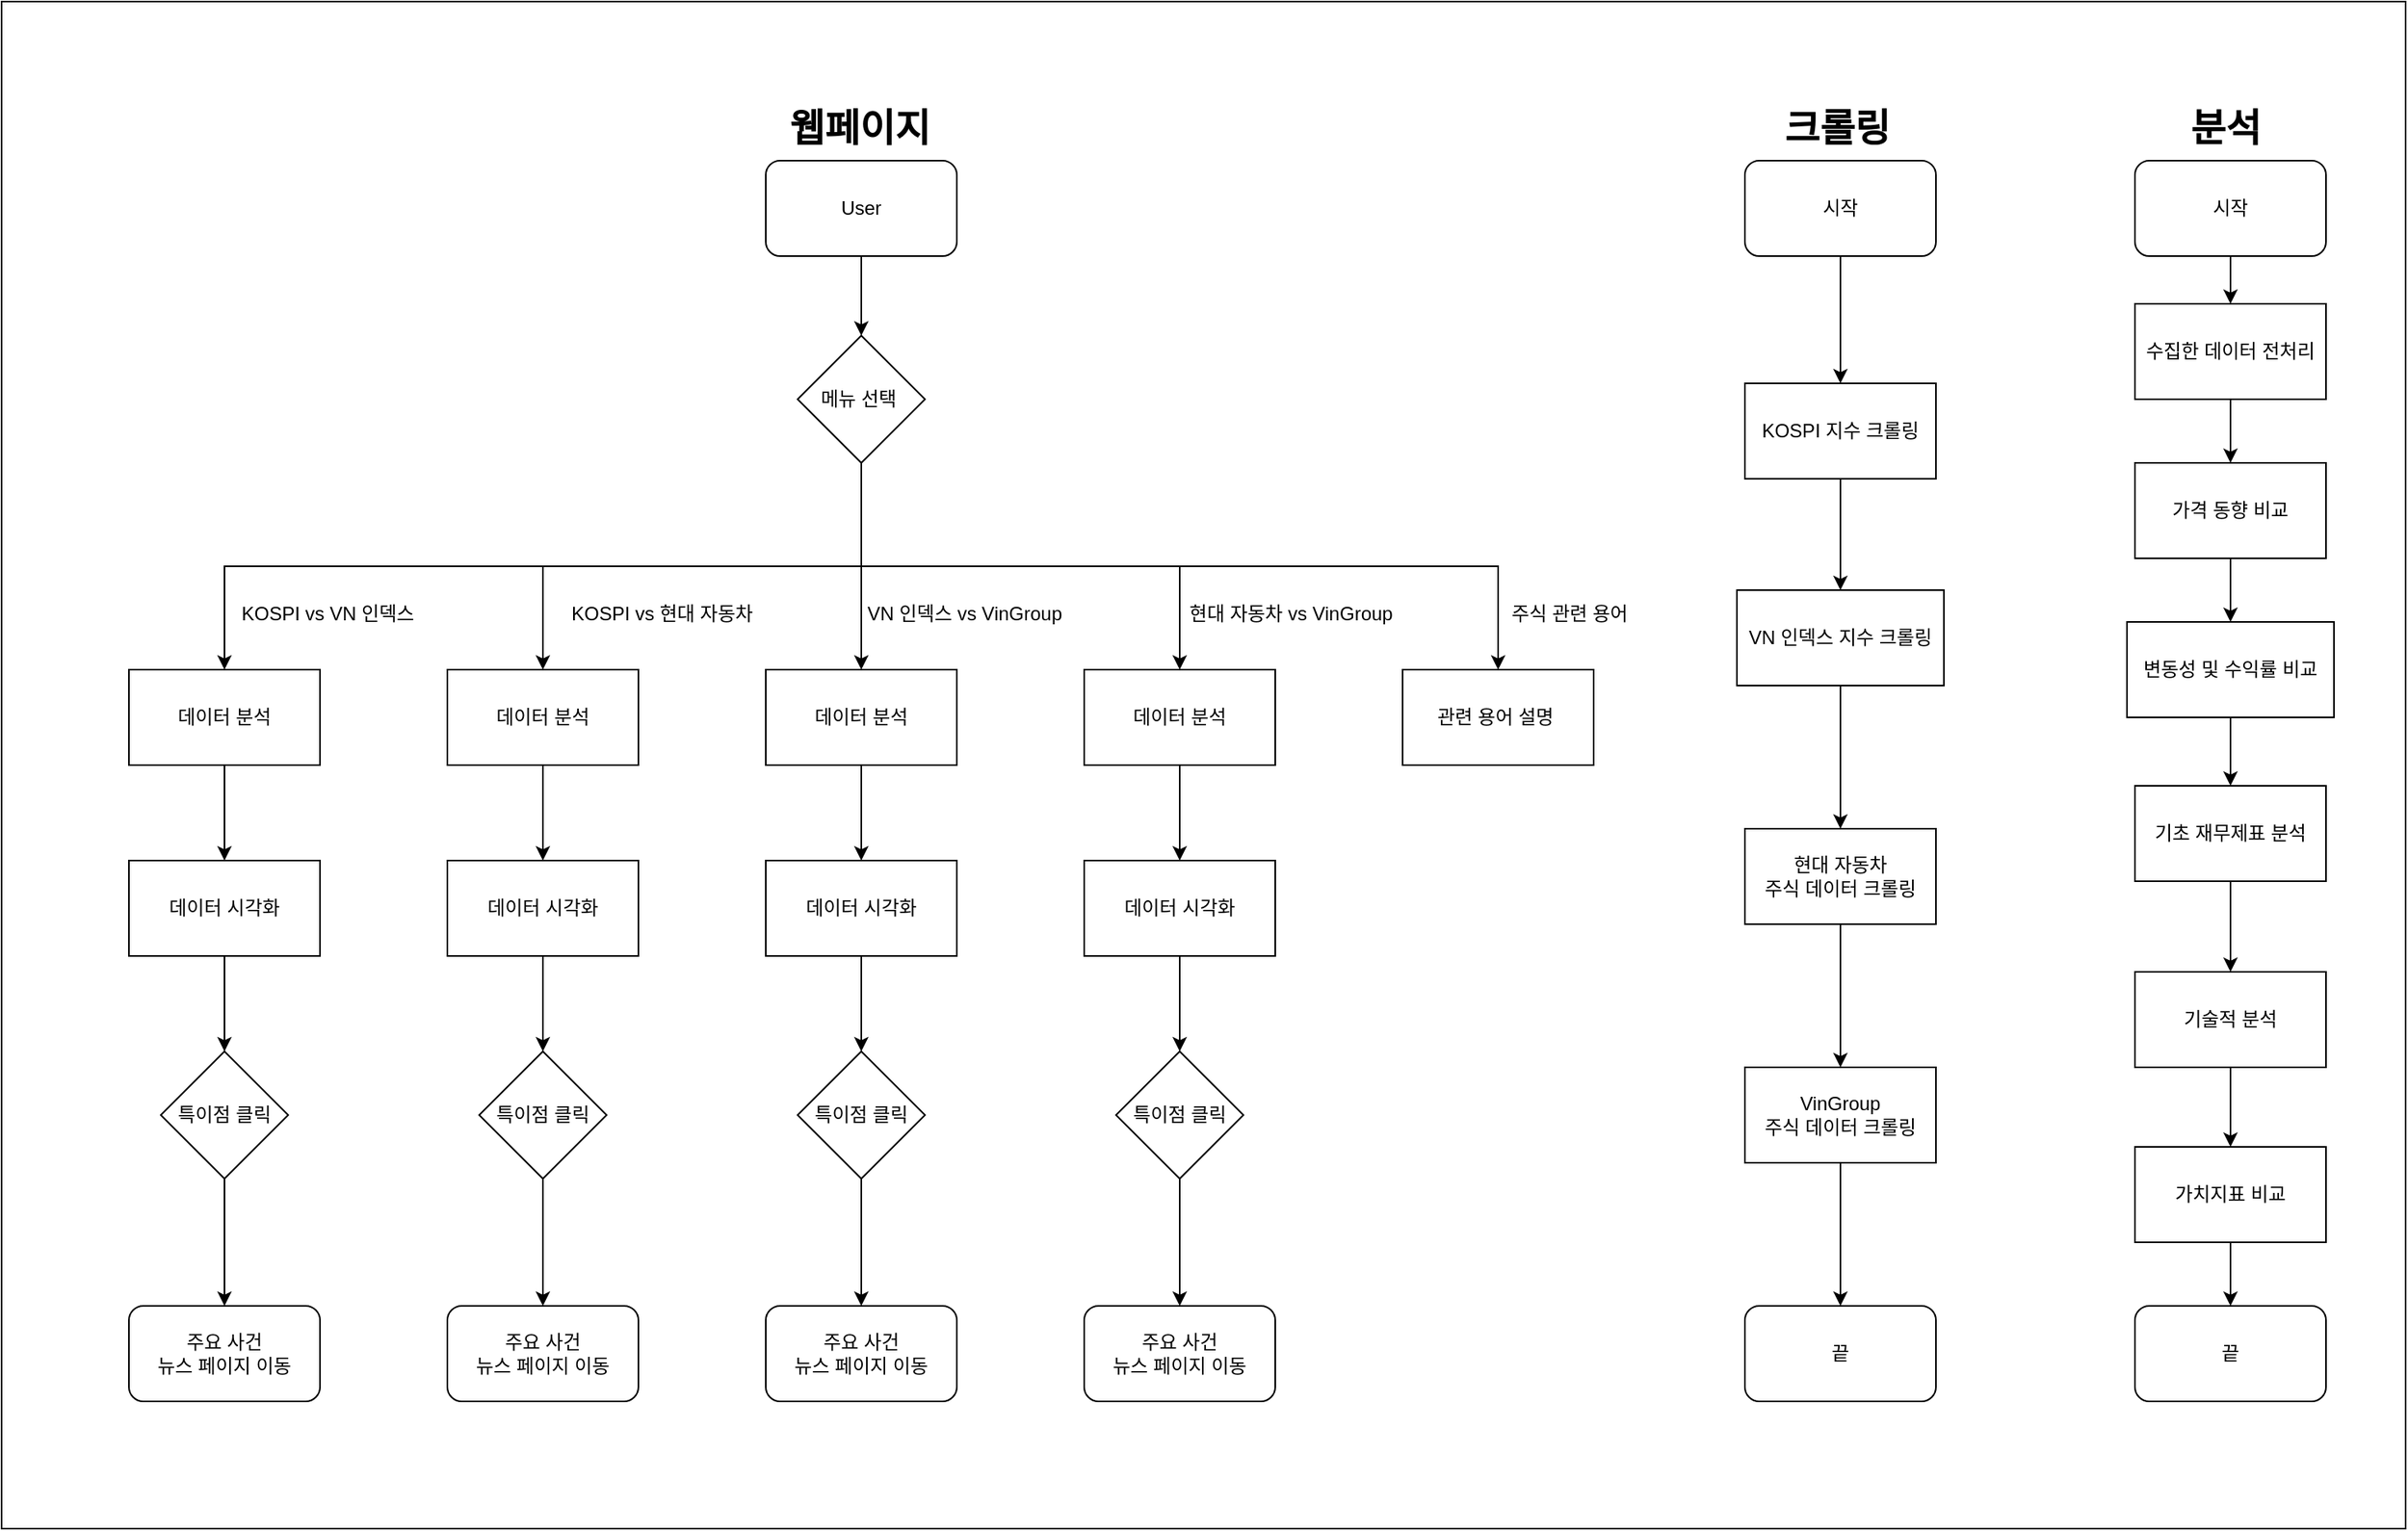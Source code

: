 <mxfile version="22.0.0" type="device">
  <diagram name="페이지-1" id="g54gzCtA1ma4HryOJT2_">
    <mxGraphModel dx="1290" dy="3842" grid="1" gridSize="10" guides="1" tooltips="1" connect="1" arrows="1" fold="1" page="1" pageScale="1" pageWidth="1169" pageHeight="827" math="0" shadow="0">
      <root>
        <mxCell id="0" />
        <mxCell id="1" parent="0" />
        <mxCell id="TIdGCy9vIDMMxU7cxqb9-118" value="" style="rounded=0;whiteSpace=wrap;html=1;" parent="1" vertex="1">
          <mxGeometry x="460" y="-2790" width="1510" height="960" as="geometry" />
        </mxCell>
        <mxCell id="TIdGCy9vIDMMxU7cxqb9-119" style="edgeStyle=orthogonalEdgeStyle;rounded=0;orthogonalLoop=1;jettySize=auto;html=1;exitX=0.5;exitY=1;exitDx=0;exitDy=0;entryX=0.5;entryY=0;entryDx=0;entryDy=0;" parent="1" source="TIdGCy9vIDMMxU7cxqb9-120" target="TIdGCy9vIDMMxU7cxqb9-126" edge="1">
          <mxGeometry relative="1" as="geometry" />
        </mxCell>
        <mxCell id="TIdGCy9vIDMMxU7cxqb9-120" value="User" style="rounded=1;whiteSpace=wrap;html=1;" parent="1" vertex="1">
          <mxGeometry x="940" y="-2690" width="120" height="60" as="geometry" />
        </mxCell>
        <mxCell id="TIdGCy9vIDMMxU7cxqb9-121" style="edgeStyle=orthogonalEdgeStyle;rounded=0;orthogonalLoop=1;jettySize=auto;html=1;exitX=0.5;exitY=1;exitDx=0;exitDy=0;entryX=0.5;entryY=0;entryDx=0;entryDy=0;" parent="1" source="TIdGCy9vIDMMxU7cxqb9-126" target="TIdGCy9vIDMMxU7cxqb9-128" edge="1">
          <mxGeometry relative="1" as="geometry" />
        </mxCell>
        <mxCell id="TIdGCy9vIDMMxU7cxqb9-122" style="edgeStyle=orthogonalEdgeStyle;rounded=0;orthogonalLoop=1;jettySize=auto;html=1;exitX=0.5;exitY=1;exitDx=0;exitDy=0;entryX=0.5;entryY=0;entryDx=0;entryDy=0;" parent="1" source="TIdGCy9vIDMMxU7cxqb9-126" target="TIdGCy9vIDMMxU7cxqb9-130" edge="1">
          <mxGeometry relative="1" as="geometry" />
        </mxCell>
        <mxCell id="TIdGCy9vIDMMxU7cxqb9-123" style="edgeStyle=orthogonalEdgeStyle;rounded=0;orthogonalLoop=1;jettySize=auto;html=1;exitX=0.5;exitY=1;exitDx=0;exitDy=0;entryX=0.5;entryY=0;entryDx=0;entryDy=0;" parent="1" source="TIdGCy9vIDMMxU7cxqb9-126" target="TIdGCy9vIDMMxU7cxqb9-132" edge="1">
          <mxGeometry relative="1" as="geometry" />
        </mxCell>
        <mxCell id="TIdGCy9vIDMMxU7cxqb9-124" style="edgeStyle=orthogonalEdgeStyle;rounded=0;orthogonalLoop=1;jettySize=auto;html=1;exitX=0.5;exitY=1;exitDx=0;exitDy=0;entryX=0.5;entryY=0;entryDx=0;entryDy=0;" parent="1" source="TIdGCy9vIDMMxU7cxqb9-126" target="TIdGCy9vIDMMxU7cxqb9-134" edge="1">
          <mxGeometry relative="1" as="geometry" />
        </mxCell>
        <mxCell id="TIdGCy9vIDMMxU7cxqb9-125" style="edgeStyle=orthogonalEdgeStyle;rounded=0;orthogonalLoop=1;jettySize=auto;html=1;exitX=0.5;exitY=1;exitDx=0;exitDy=0;entryX=0.5;entryY=0;entryDx=0;entryDy=0;" parent="1" source="TIdGCy9vIDMMxU7cxqb9-126" target="TIdGCy9vIDMMxU7cxqb9-135" edge="1">
          <mxGeometry relative="1" as="geometry" />
        </mxCell>
        <mxCell id="TIdGCy9vIDMMxU7cxqb9-126" value="메뉴 선택&amp;nbsp;" style="rhombus;whiteSpace=wrap;html=1;" parent="1" vertex="1">
          <mxGeometry x="960" y="-2580" width="80" height="80" as="geometry" />
        </mxCell>
        <mxCell id="TIdGCy9vIDMMxU7cxqb9-127" style="edgeStyle=orthogonalEdgeStyle;rounded=0;orthogonalLoop=1;jettySize=auto;html=1;exitX=0.5;exitY=1;exitDx=0;exitDy=0;entryX=0.5;entryY=0;entryDx=0;entryDy=0;" parent="1" source="TIdGCy9vIDMMxU7cxqb9-128" target="TIdGCy9vIDMMxU7cxqb9-137" edge="1">
          <mxGeometry relative="1" as="geometry" />
        </mxCell>
        <mxCell id="TIdGCy9vIDMMxU7cxqb9-128" value="데이터 분석" style="rounded=0;whiteSpace=wrap;html=1;" parent="1" vertex="1">
          <mxGeometry x="540" y="-2370" width="120" height="60" as="geometry" />
        </mxCell>
        <mxCell id="TIdGCy9vIDMMxU7cxqb9-129" style="edgeStyle=orthogonalEdgeStyle;rounded=0;orthogonalLoop=1;jettySize=auto;html=1;exitX=0.5;exitY=1;exitDx=0;exitDy=0;entryX=0.5;entryY=0;entryDx=0;entryDy=0;" parent="1" source="TIdGCy9vIDMMxU7cxqb9-130" target="TIdGCy9vIDMMxU7cxqb9-139" edge="1">
          <mxGeometry relative="1" as="geometry" />
        </mxCell>
        <mxCell id="TIdGCy9vIDMMxU7cxqb9-130" value="데이터 분석" style="rounded=0;whiteSpace=wrap;html=1;" parent="1" vertex="1">
          <mxGeometry x="740" y="-2370" width="120" height="60" as="geometry" />
        </mxCell>
        <mxCell id="TIdGCy9vIDMMxU7cxqb9-131" style="edgeStyle=orthogonalEdgeStyle;rounded=0;orthogonalLoop=1;jettySize=auto;html=1;exitX=0.5;exitY=1;exitDx=0;exitDy=0;entryX=0.5;entryY=0;entryDx=0;entryDy=0;" parent="1" source="TIdGCy9vIDMMxU7cxqb9-132" target="TIdGCy9vIDMMxU7cxqb9-141" edge="1">
          <mxGeometry relative="1" as="geometry" />
        </mxCell>
        <mxCell id="TIdGCy9vIDMMxU7cxqb9-132" value="데이터 분석" style="rounded=0;whiteSpace=wrap;html=1;" parent="1" vertex="1">
          <mxGeometry x="940" y="-2370" width="120" height="60" as="geometry" />
        </mxCell>
        <mxCell id="TIdGCy9vIDMMxU7cxqb9-133" style="edgeStyle=orthogonalEdgeStyle;rounded=0;orthogonalLoop=1;jettySize=auto;html=1;exitX=0.5;exitY=1;exitDx=0;exitDy=0;entryX=0.5;entryY=0;entryDx=0;entryDy=0;" parent="1" source="TIdGCy9vIDMMxU7cxqb9-134" target="TIdGCy9vIDMMxU7cxqb9-143" edge="1">
          <mxGeometry relative="1" as="geometry" />
        </mxCell>
        <mxCell id="TIdGCy9vIDMMxU7cxqb9-134" value="데이터 분석" style="rounded=0;whiteSpace=wrap;html=1;" parent="1" vertex="1">
          <mxGeometry x="1140" y="-2370" width="120" height="60" as="geometry" />
        </mxCell>
        <mxCell id="TIdGCy9vIDMMxU7cxqb9-135" value="관련 용어 설명&amp;nbsp;" style="rounded=0;whiteSpace=wrap;html=1;" parent="1" vertex="1">
          <mxGeometry x="1340" y="-2370" width="120" height="60" as="geometry" />
        </mxCell>
        <mxCell id="TIdGCy9vIDMMxU7cxqb9-136" style="edgeStyle=orthogonalEdgeStyle;rounded=0;orthogonalLoop=1;jettySize=auto;html=1;exitX=0.5;exitY=1;exitDx=0;exitDy=0;entryX=0.5;entryY=0;entryDx=0;entryDy=0;" parent="1" source="TIdGCy9vIDMMxU7cxqb9-137" target="TIdGCy9vIDMMxU7cxqb9-145" edge="1">
          <mxGeometry relative="1" as="geometry" />
        </mxCell>
        <mxCell id="TIdGCy9vIDMMxU7cxqb9-137" value="데이터 시각화" style="rounded=0;whiteSpace=wrap;html=1;" parent="1" vertex="1">
          <mxGeometry x="540" y="-2250" width="120" height="60" as="geometry" />
        </mxCell>
        <mxCell id="TIdGCy9vIDMMxU7cxqb9-138" style="edgeStyle=orthogonalEdgeStyle;rounded=0;orthogonalLoop=1;jettySize=auto;html=1;exitX=0.5;exitY=1;exitDx=0;exitDy=0;entryX=0.5;entryY=0;entryDx=0;entryDy=0;" parent="1" source="TIdGCy9vIDMMxU7cxqb9-139" target="TIdGCy9vIDMMxU7cxqb9-147" edge="1">
          <mxGeometry relative="1" as="geometry" />
        </mxCell>
        <mxCell id="TIdGCy9vIDMMxU7cxqb9-139" value="데이터 시각화" style="rounded=0;whiteSpace=wrap;html=1;" parent="1" vertex="1">
          <mxGeometry x="740" y="-2250" width="120" height="60" as="geometry" />
        </mxCell>
        <mxCell id="TIdGCy9vIDMMxU7cxqb9-140" style="edgeStyle=orthogonalEdgeStyle;rounded=0;orthogonalLoop=1;jettySize=auto;html=1;exitX=0.5;exitY=1;exitDx=0;exitDy=0;entryX=0.5;entryY=0;entryDx=0;entryDy=0;" parent="1" source="TIdGCy9vIDMMxU7cxqb9-141" target="TIdGCy9vIDMMxU7cxqb9-149" edge="1">
          <mxGeometry relative="1" as="geometry" />
        </mxCell>
        <mxCell id="TIdGCy9vIDMMxU7cxqb9-141" value="데이터 시각화" style="rounded=0;whiteSpace=wrap;html=1;" parent="1" vertex="1">
          <mxGeometry x="940" y="-2250" width="120" height="60" as="geometry" />
        </mxCell>
        <mxCell id="TIdGCy9vIDMMxU7cxqb9-142" style="edgeStyle=orthogonalEdgeStyle;rounded=0;orthogonalLoop=1;jettySize=auto;html=1;exitX=0.5;exitY=1;exitDx=0;exitDy=0;entryX=0.5;entryY=0;entryDx=0;entryDy=0;" parent="1" source="TIdGCy9vIDMMxU7cxqb9-143" target="TIdGCy9vIDMMxU7cxqb9-151" edge="1">
          <mxGeometry relative="1" as="geometry" />
        </mxCell>
        <mxCell id="TIdGCy9vIDMMxU7cxqb9-143" value="데이터 시각화" style="rounded=0;whiteSpace=wrap;html=1;" parent="1" vertex="1">
          <mxGeometry x="1140" y="-2250" width="120" height="60" as="geometry" />
        </mxCell>
        <mxCell id="TIdGCy9vIDMMxU7cxqb9-144" style="edgeStyle=orthogonalEdgeStyle;rounded=0;orthogonalLoop=1;jettySize=auto;html=1;exitX=0.5;exitY=1;exitDx=0;exitDy=0;entryX=0.5;entryY=0;entryDx=0;entryDy=0;" parent="1" source="TIdGCy9vIDMMxU7cxqb9-145" target="TIdGCy9vIDMMxU7cxqb9-152" edge="1">
          <mxGeometry relative="1" as="geometry" />
        </mxCell>
        <mxCell id="TIdGCy9vIDMMxU7cxqb9-145" value="특이점 클릭" style="rhombus;whiteSpace=wrap;html=1;" parent="1" vertex="1">
          <mxGeometry x="560" y="-2130" width="80" height="80" as="geometry" />
        </mxCell>
        <mxCell id="TIdGCy9vIDMMxU7cxqb9-146" style="edgeStyle=orthogonalEdgeStyle;rounded=0;orthogonalLoop=1;jettySize=auto;html=1;exitX=0.5;exitY=1;exitDx=0;exitDy=0;entryX=0.5;entryY=0;entryDx=0;entryDy=0;" parent="1" source="TIdGCy9vIDMMxU7cxqb9-147" target="TIdGCy9vIDMMxU7cxqb9-153" edge="1">
          <mxGeometry relative="1" as="geometry" />
        </mxCell>
        <mxCell id="TIdGCy9vIDMMxU7cxqb9-147" value="특이점 클릭" style="rhombus;whiteSpace=wrap;html=1;" parent="1" vertex="1">
          <mxGeometry x="760" y="-2130" width="80" height="80" as="geometry" />
        </mxCell>
        <mxCell id="TIdGCy9vIDMMxU7cxqb9-148" style="edgeStyle=orthogonalEdgeStyle;rounded=0;orthogonalLoop=1;jettySize=auto;html=1;exitX=0.5;exitY=1;exitDx=0;exitDy=0;entryX=0.5;entryY=0;entryDx=0;entryDy=0;" parent="1" source="TIdGCy9vIDMMxU7cxqb9-149" target="TIdGCy9vIDMMxU7cxqb9-154" edge="1">
          <mxGeometry relative="1" as="geometry" />
        </mxCell>
        <mxCell id="TIdGCy9vIDMMxU7cxqb9-149" value="특이점 클릭" style="rhombus;whiteSpace=wrap;html=1;" parent="1" vertex="1">
          <mxGeometry x="960" y="-2130" width="80" height="80" as="geometry" />
        </mxCell>
        <mxCell id="TIdGCy9vIDMMxU7cxqb9-150" style="edgeStyle=orthogonalEdgeStyle;rounded=0;orthogonalLoop=1;jettySize=auto;html=1;exitX=0.5;exitY=1;exitDx=0;exitDy=0;entryX=0.5;entryY=0;entryDx=0;entryDy=0;" parent="1" source="TIdGCy9vIDMMxU7cxqb9-151" target="TIdGCy9vIDMMxU7cxqb9-155" edge="1">
          <mxGeometry relative="1" as="geometry" />
        </mxCell>
        <mxCell id="TIdGCy9vIDMMxU7cxqb9-151" value="특이점 클릭" style="rhombus;whiteSpace=wrap;html=1;" parent="1" vertex="1">
          <mxGeometry x="1160" y="-2130" width="80" height="80" as="geometry" />
        </mxCell>
        <mxCell id="TIdGCy9vIDMMxU7cxqb9-152" value="주요 사건 &lt;br&gt;뉴스 페이지 이동" style="rounded=1;whiteSpace=wrap;html=1;" parent="1" vertex="1">
          <mxGeometry x="540" y="-1970" width="120" height="60" as="geometry" />
        </mxCell>
        <mxCell id="TIdGCy9vIDMMxU7cxqb9-153" value="주요 사건 &lt;br&gt;뉴스 페이지 이동" style="rounded=1;whiteSpace=wrap;html=1;" parent="1" vertex="1">
          <mxGeometry x="740" y="-1970" width="120" height="60" as="geometry" />
        </mxCell>
        <mxCell id="TIdGCy9vIDMMxU7cxqb9-154" value="주요 사건 &lt;br&gt;뉴스 페이지 이동" style="rounded=1;whiteSpace=wrap;html=1;" parent="1" vertex="1">
          <mxGeometry x="940" y="-1970" width="120" height="60" as="geometry" />
        </mxCell>
        <mxCell id="TIdGCy9vIDMMxU7cxqb9-155" value="주요 사건 &lt;br&gt;뉴스 페이지 이동" style="rounded=1;whiteSpace=wrap;html=1;" parent="1" vertex="1">
          <mxGeometry x="1140" y="-1970" width="120" height="60" as="geometry" />
        </mxCell>
        <mxCell id="TIdGCy9vIDMMxU7cxqb9-156" style="edgeStyle=orthogonalEdgeStyle;rounded=0;orthogonalLoop=1;jettySize=auto;html=1;exitX=0.5;exitY=1;exitDx=0;exitDy=0;entryX=0.5;entryY=0;entryDx=0;entryDy=0;" parent="1" source="TIdGCy9vIDMMxU7cxqb9-157" target="TIdGCy9vIDMMxU7cxqb9-159" edge="1">
          <mxGeometry relative="1" as="geometry" />
        </mxCell>
        <mxCell id="TIdGCy9vIDMMxU7cxqb9-157" value="시작" style="rounded=1;whiteSpace=wrap;html=1;" parent="1" vertex="1">
          <mxGeometry x="1555" y="-2690" width="120" height="60" as="geometry" />
        </mxCell>
        <mxCell id="TIdGCy9vIDMMxU7cxqb9-158" style="edgeStyle=orthogonalEdgeStyle;rounded=0;orthogonalLoop=1;jettySize=auto;html=1;exitX=0.5;exitY=1;exitDx=0;exitDy=0;entryX=0.5;entryY=0;entryDx=0;entryDy=0;" parent="1" source="TIdGCy9vIDMMxU7cxqb9-159" target="TIdGCy9vIDMMxU7cxqb9-161" edge="1">
          <mxGeometry relative="1" as="geometry" />
        </mxCell>
        <mxCell id="TIdGCy9vIDMMxU7cxqb9-159" value="KOSPI 지수 크롤링" style="rounded=0;whiteSpace=wrap;html=1;" parent="1" vertex="1">
          <mxGeometry x="1555" y="-2550" width="120" height="60" as="geometry" />
        </mxCell>
        <mxCell id="TIdGCy9vIDMMxU7cxqb9-160" style="edgeStyle=orthogonalEdgeStyle;rounded=0;orthogonalLoop=1;jettySize=auto;html=1;exitX=0.5;exitY=1;exitDx=0;exitDy=0;entryX=0.5;entryY=0;entryDx=0;entryDy=0;" parent="1" source="TIdGCy9vIDMMxU7cxqb9-161" target="TIdGCy9vIDMMxU7cxqb9-163" edge="1">
          <mxGeometry relative="1" as="geometry" />
        </mxCell>
        <mxCell id="TIdGCy9vIDMMxU7cxqb9-161" value="VN 인덱스 지수 크롤링" style="rounded=0;whiteSpace=wrap;html=1;" parent="1" vertex="1">
          <mxGeometry x="1550" y="-2420" width="130" height="60" as="geometry" />
        </mxCell>
        <mxCell id="TIdGCy9vIDMMxU7cxqb9-162" style="edgeStyle=orthogonalEdgeStyle;rounded=0;orthogonalLoop=1;jettySize=auto;html=1;exitX=0.5;exitY=1;exitDx=0;exitDy=0;entryX=0.5;entryY=0;entryDx=0;entryDy=0;" parent="1" source="TIdGCy9vIDMMxU7cxqb9-163" target="TIdGCy9vIDMMxU7cxqb9-165" edge="1">
          <mxGeometry relative="1" as="geometry" />
        </mxCell>
        <mxCell id="TIdGCy9vIDMMxU7cxqb9-163" value="현대 자동차 &lt;br&gt;주식 데이터 크롤링" style="rounded=0;whiteSpace=wrap;html=1;" parent="1" vertex="1">
          <mxGeometry x="1555" y="-2270" width="120" height="60" as="geometry" />
        </mxCell>
        <mxCell id="TIdGCy9vIDMMxU7cxqb9-164" style="edgeStyle=orthogonalEdgeStyle;rounded=0;orthogonalLoop=1;jettySize=auto;html=1;exitX=0.5;exitY=1;exitDx=0;exitDy=0;entryX=0.5;entryY=0;entryDx=0;entryDy=0;" parent="1" source="TIdGCy9vIDMMxU7cxqb9-165" target="TIdGCy9vIDMMxU7cxqb9-171" edge="1">
          <mxGeometry relative="1" as="geometry" />
        </mxCell>
        <mxCell id="TIdGCy9vIDMMxU7cxqb9-165" value="VinGroup &lt;br&gt;주식 데이터 크롤링" style="rounded=0;whiteSpace=wrap;html=1;" parent="1" vertex="1">
          <mxGeometry x="1555" y="-2120" width="120" height="60" as="geometry" />
        </mxCell>
        <mxCell id="TIdGCy9vIDMMxU7cxqb9-166" value="KOSPI vs VN 인덱스" style="text;html=1;strokeColor=none;fillColor=none;align=center;verticalAlign=middle;whiteSpace=wrap;rounded=0;" parent="1" vertex="1">
          <mxGeometry x="600" y="-2420" width="130" height="30" as="geometry" />
        </mxCell>
        <mxCell id="TIdGCy9vIDMMxU7cxqb9-167" value="KOSPI vs 현대 자동차" style="text;html=1;strokeColor=none;fillColor=none;align=center;verticalAlign=middle;whiteSpace=wrap;rounded=0;" parent="1" vertex="1">
          <mxGeometry x="810" y="-2420" width="130" height="30" as="geometry" />
        </mxCell>
        <mxCell id="TIdGCy9vIDMMxU7cxqb9-168" value="VN 인덱스 vs VinGroup" style="text;html=1;strokeColor=none;fillColor=none;align=center;verticalAlign=middle;whiteSpace=wrap;rounded=0;" parent="1" vertex="1">
          <mxGeometry x="1000" y="-2420" width="130" height="30" as="geometry" />
        </mxCell>
        <mxCell id="TIdGCy9vIDMMxU7cxqb9-169" value="현대 자동차 vs VinGroup" style="text;html=1;strokeColor=none;fillColor=none;align=center;verticalAlign=middle;whiteSpace=wrap;rounded=0;" parent="1" vertex="1">
          <mxGeometry x="1200" y="-2420" width="140" height="30" as="geometry" />
        </mxCell>
        <mxCell id="TIdGCy9vIDMMxU7cxqb9-170" value="주식 관련 용어" style="text;html=1;strokeColor=none;fillColor=none;align=center;verticalAlign=middle;whiteSpace=wrap;rounded=0;" parent="1" vertex="1">
          <mxGeometry x="1400" y="-2420" width="90" height="30" as="geometry" />
        </mxCell>
        <mxCell id="TIdGCy9vIDMMxU7cxqb9-171" value="끝" style="rounded=1;whiteSpace=wrap;html=1;" parent="1" vertex="1">
          <mxGeometry x="1555" y="-1970" width="120" height="60" as="geometry" />
        </mxCell>
        <mxCell id="TIdGCy9vIDMMxU7cxqb9-172" value="&lt;h1&gt;크롤링&lt;/h1&gt;" style="text;html=1;strokeColor=none;fillColor=none;spacing=5;spacingTop=-20;whiteSpace=wrap;overflow=hidden;rounded=0;" parent="1" vertex="1">
          <mxGeometry x="1575" y="-2730" width="80" height="30" as="geometry" />
        </mxCell>
        <mxCell id="TIdGCy9vIDMMxU7cxqb9-173" value="&lt;h1&gt;웹페이지&lt;/h1&gt;" style="text;html=1;strokeColor=none;fillColor=none;spacing=5;spacingTop=-20;whiteSpace=wrap;overflow=hidden;rounded=0;" parent="1" vertex="1">
          <mxGeometry x="950" y="-2730" width="110" height="40" as="geometry" />
        </mxCell>
        <mxCell id="TIdGCy9vIDMMxU7cxqb9-174" value="&lt;h1&gt;분석&lt;/h1&gt;" style="text;html=1;strokeColor=none;fillColor=none;spacing=5;spacingTop=-20;whiteSpace=wrap;overflow=hidden;rounded=0;" parent="1" vertex="1">
          <mxGeometry x="1830" y="-2730" width="60" height="40" as="geometry" />
        </mxCell>
        <mxCell id="TIdGCy9vIDMMxU7cxqb9-175" style="edgeStyle=orthogonalEdgeStyle;rounded=0;orthogonalLoop=1;jettySize=auto;html=1;exitX=0.5;exitY=1;exitDx=0;exitDy=0;entryX=0.5;entryY=0;entryDx=0;entryDy=0;" parent="1" source="TIdGCy9vIDMMxU7cxqb9-176" target="TIdGCy9vIDMMxU7cxqb9-178" edge="1">
          <mxGeometry relative="1" as="geometry" />
        </mxCell>
        <mxCell id="TIdGCy9vIDMMxU7cxqb9-176" value="시작" style="rounded=1;whiteSpace=wrap;html=1;" parent="1" vertex="1">
          <mxGeometry x="1800" y="-2690" width="120" height="60" as="geometry" />
        </mxCell>
        <mxCell id="TIdGCy9vIDMMxU7cxqb9-177" style="edgeStyle=orthogonalEdgeStyle;rounded=0;orthogonalLoop=1;jettySize=auto;html=1;exitX=0.5;exitY=1;exitDx=0;exitDy=0;entryX=0.5;entryY=0;entryDx=0;entryDy=0;" parent="1" source="TIdGCy9vIDMMxU7cxqb9-178" target="TIdGCy9vIDMMxU7cxqb9-180" edge="1">
          <mxGeometry relative="1" as="geometry" />
        </mxCell>
        <mxCell id="TIdGCy9vIDMMxU7cxqb9-178" value="수집한 데이터 전처리" style="rounded=0;whiteSpace=wrap;html=1;" parent="1" vertex="1">
          <mxGeometry x="1800" y="-2600" width="120" height="60" as="geometry" />
        </mxCell>
        <mxCell id="TIdGCy9vIDMMxU7cxqb9-179" style="edgeStyle=orthogonalEdgeStyle;rounded=0;orthogonalLoop=1;jettySize=auto;html=1;exitX=0.5;exitY=1;exitDx=0;exitDy=0;entryX=0.5;entryY=0;entryDx=0;entryDy=0;" parent="1" source="TIdGCy9vIDMMxU7cxqb9-180" target="TIdGCy9vIDMMxU7cxqb9-182" edge="1">
          <mxGeometry relative="1" as="geometry" />
        </mxCell>
        <mxCell id="TIdGCy9vIDMMxU7cxqb9-180" value="가격 동향 비교" style="rounded=0;whiteSpace=wrap;html=1;" parent="1" vertex="1">
          <mxGeometry x="1800" y="-2500" width="120" height="60" as="geometry" />
        </mxCell>
        <mxCell id="TIdGCy9vIDMMxU7cxqb9-181" style="edgeStyle=orthogonalEdgeStyle;rounded=0;orthogonalLoop=1;jettySize=auto;html=1;exitX=0.5;exitY=1;exitDx=0;exitDy=0;entryX=0.5;entryY=0;entryDx=0;entryDy=0;" parent="1" source="TIdGCy9vIDMMxU7cxqb9-182" target="TIdGCy9vIDMMxU7cxqb9-184" edge="1">
          <mxGeometry relative="1" as="geometry" />
        </mxCell>
        <mxCell id="TIdGCy9vIDMMxU7cxqb9-182" value="변동성 및 수익률 비교" style="rounded=0;whiteSpace=wrap;html=1;" parent="1" vertex="1">
          <mxGeometry x="1795" y="-2400" width="130" height="60" as="geometry" />
        </mxCell>
        <mxCell id="TIdGCy9vIDMMxU7cxqb9-183" style="edgeStyle=orthogonalEdgeStyle;rounded=0;orthogonalLoop=1;jettySize=auto;html=1;exitX=0.5;exitY=1;exitDx=0;exitDy=0;entryX=0.5;entryY=0;entryDx=0;entryDy=0;" parent="1" source="TIdGCy9vIDMMxU7cxqb9-184" target="TIdGCy9vIDMMxU7cxqb9-186" edge="1">
          <mxGeometry relative="1" as="geometry" />
        </mxCell>
        <mxCell id="TIdGCy9vIDMMxU7cxqb9-184" value="기초 재무제표 분석" style="rounded=0;whiteSpace=wrap;html=1;" parent="1" vertex="1">
          <mxGeometry x="1800" y="-2297" width="120" height="60" as="geometry" />
        </mxCell>
        <mxCell id="TIdGCy9vIDMMxU7cxqb9-185" style="edgeStyle=orthogonalEdgeStyle;rounded=0;orthogonalLoop=1;jettySize=auto;html=1;exitX=0.5;exitY=1;exitDx=0;exitDy=0;entryX=0.5;entryY=0;entryDx=0;entryDy=0;" parent="1" source="TIdGCy9vIDMMxU7cxqb9-186" target="TIdGCy9vIDMMxU7cxqb9-188" edge="1">
          <mxGeometry relative="1" as="geometry" />
        </mxCell>
        <mxCell id="TIdGCy9vIDMMxU7cxqb9-186" value="기술적 분석" style="rounded=0;whiteSpace=wrap;html=1;" parent="1" vertex="1">
          <mxGeometry x="1800" y="-2180" width="120" height="60" as="geometry" />
        </mxCell>
        <mxCell id="TIdGCy9vIDMMxU7cxqb9-187" style="edgeStyle=orthogonalEdgeStyle;rounded=0;orthogonalLoop=1;jettySize=auto;html=1;exitX=0.5;exitY=1;exitDx=0;exitDy=0;entryX=0.5;entryY=0;entryDx=0;entryDy=0;" parent="1" source="TIdGCy9vIDMMxU7cxqb9-188" target="TIdGCy9vIDMMxU7cxqb9-189" edge="1">
          <mxGeometry relative="1" as="geometry" />
        </mxCell>
        <mxCell id="TIdGCy9vIDMMxU7cxqb9-188" value="가치지표 비교" style="rounded=0;whiteSpace=wrap;html=1;" parent="1" vertex="1">
          <mxGeometry x="1800" y="-2070" width="120" height="60" as="geometry" />
        </mxCell>
        <mxCell id="TIdGCy9vIDMMxU7cxqb9-189" value="끝" style="rounded=1;whiteSpace=wrap;html=1;" parent="1" vertex="1">
          <mxGeometry x="1800" y="-1970" width="120" height="60" as="geometry" />
        </mxCell>
      </root>
    </mxGraphModel>
  </diagram>
</mxfile>
